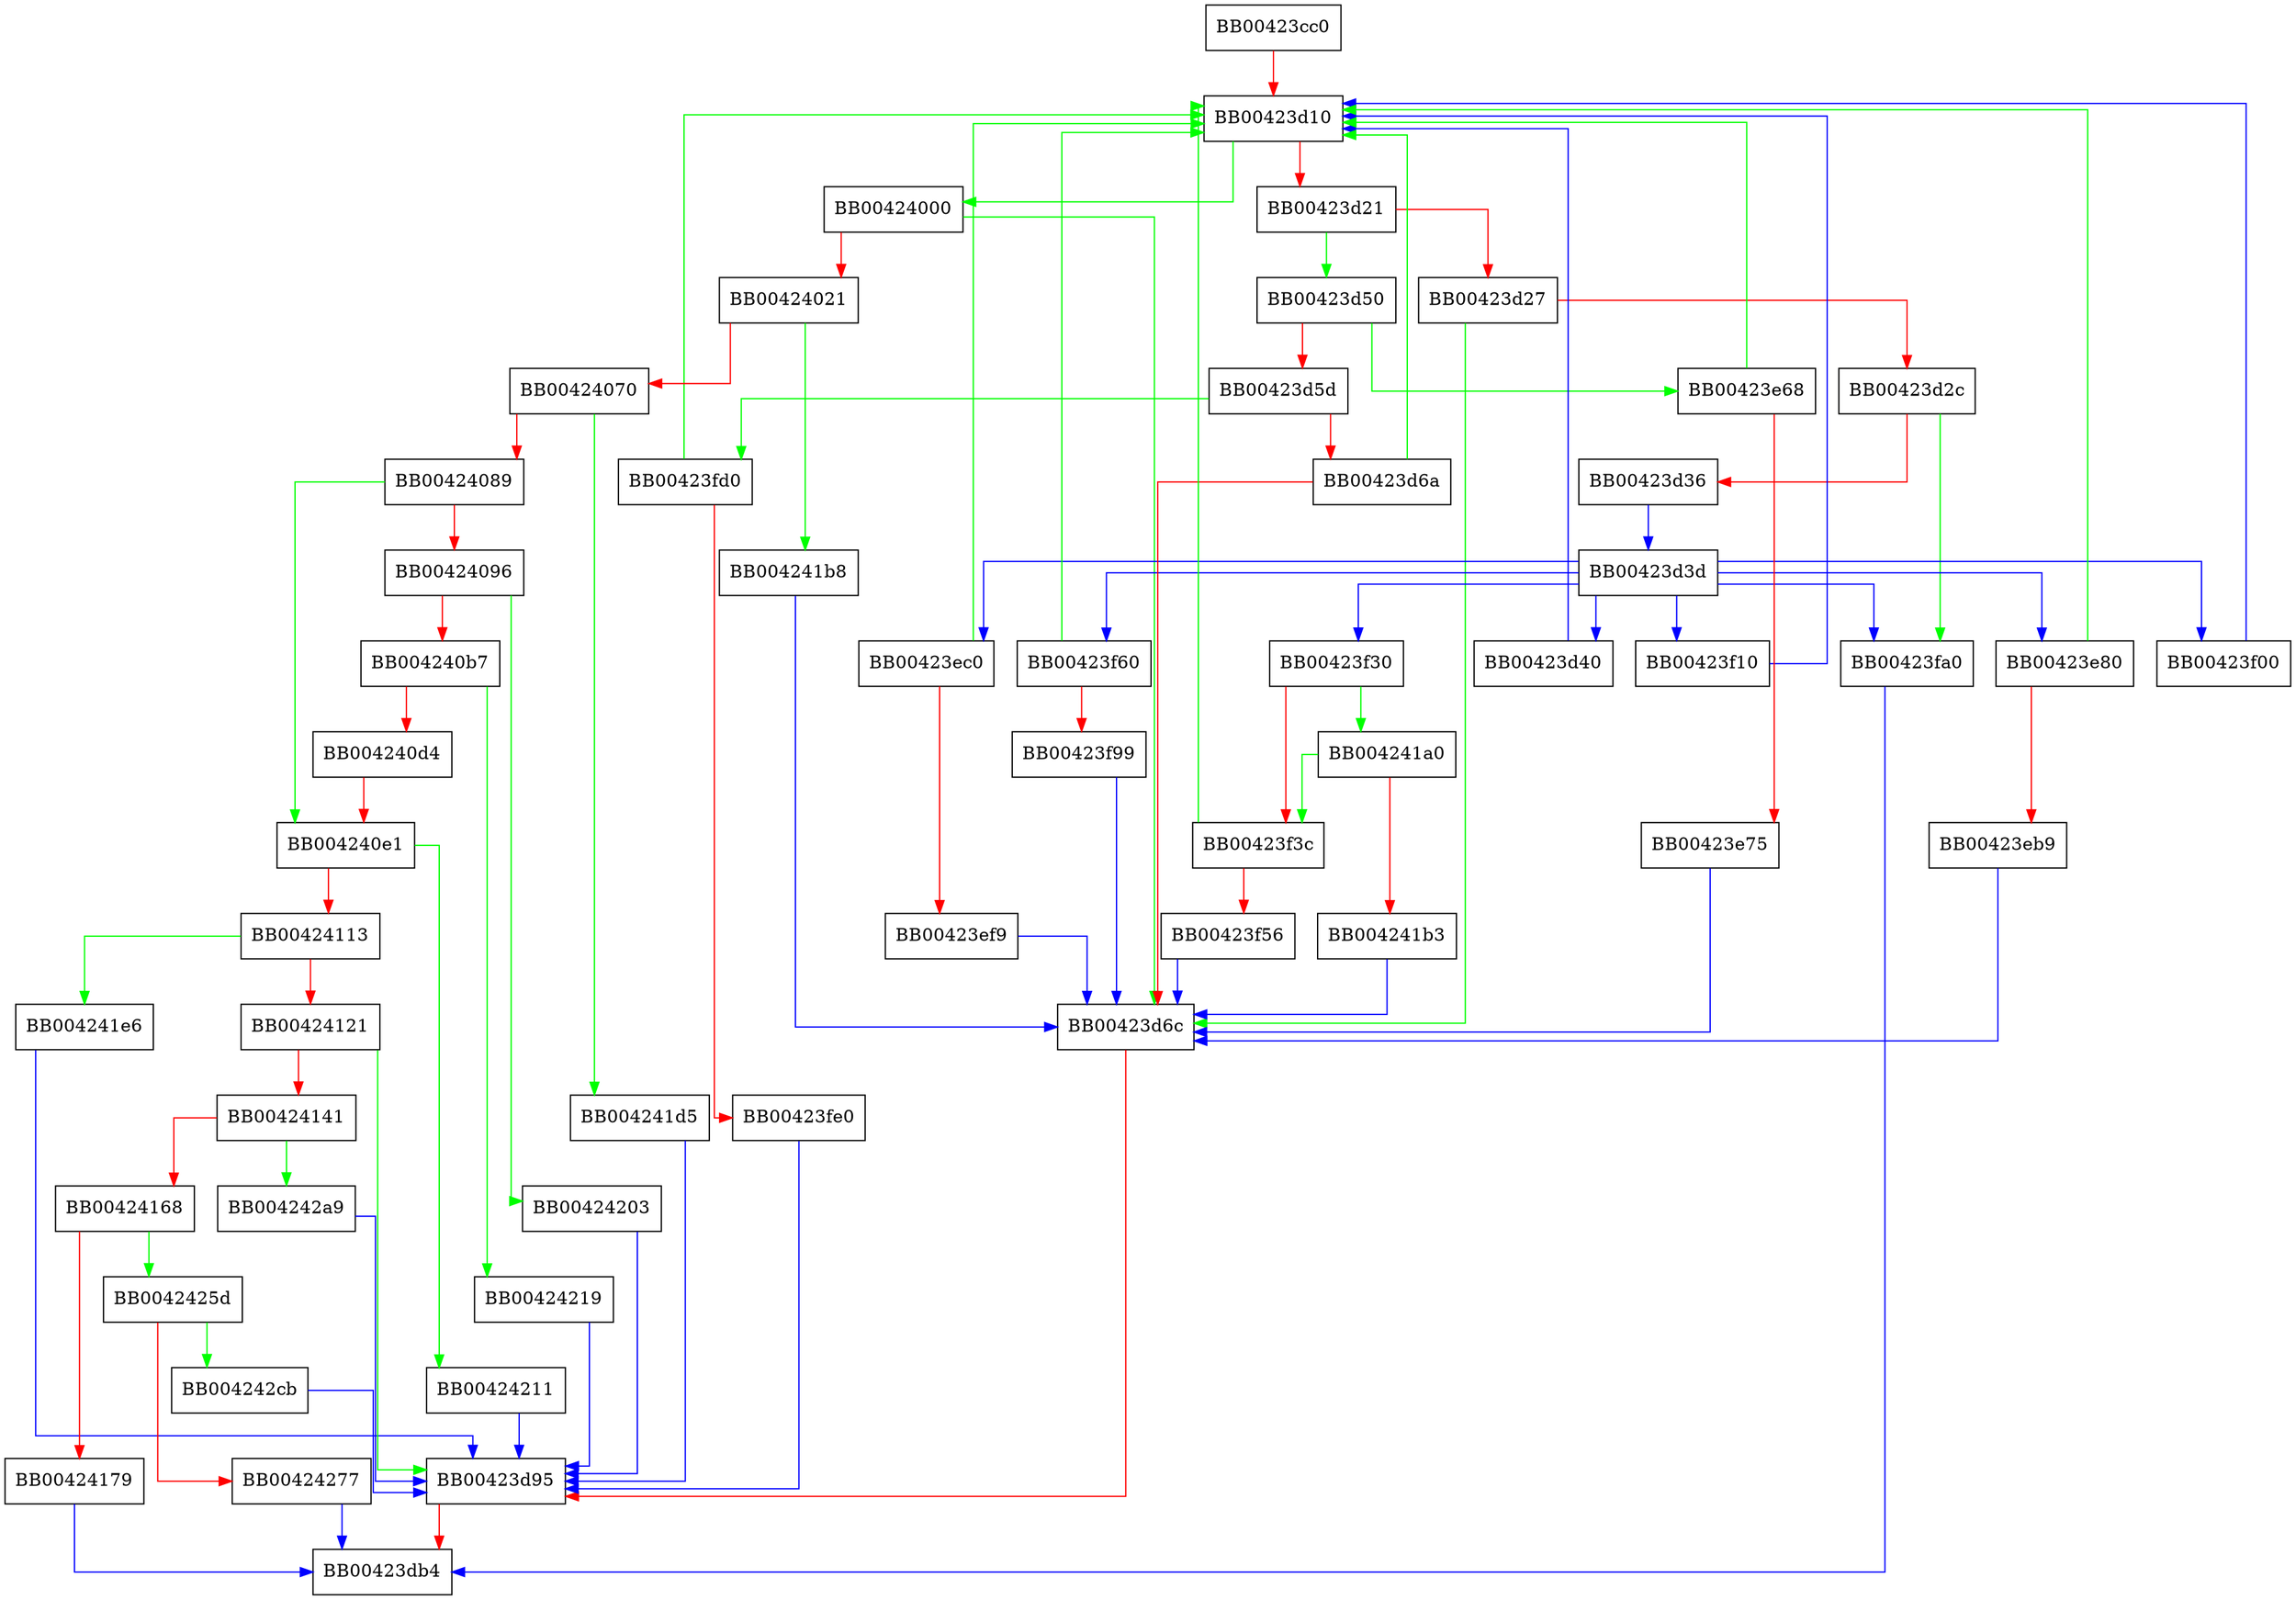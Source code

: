 digraph kdf_main {
  node [shape="box"];
  graph [splines=ortho];
  BB00423cc0 -> BB00423d10 [color="red"];
  BB00423d10 -> BB00424000 [color="green"];
  BB00423d10 -> BB00423d21 [color="red"];
  BB00423d21 -> BB00423d50 [color="green"];
  BB00423d21 -> BB00423d27 [color="red"];
  BB00423d27 -> BB00423d6c [color="green"];
  BB00423d27 -> BB00423d2c [color="red"];
  BB00423d2c -> BB00423fa0 [color="green"];
  BB00423d2c -> BB00423d36 [color="red"];
  BB00423d36 -> BB00423d3d [color="blue"];
  BB00423d3d -> BB00423fa0 [color="blue"];
  BB00423d3d -> BB00423f30 [color="blue"];
  BB00423d3d -> BB00423d40 [color="blue"];
  BB00423d3d -> BB00423f10 [color="blue"];
  BB00423d3d -> BB00423f00 [color="blue"];
  BB00423d3d -> BB00423ec0 [color="blue"];
  BB00423d3d -> BB00423e80 [color="blue"];
  BB00423d3d -> BB00423f60 [color="blue"];
  BB00423d40 -> BB00423d10 [color="blue"];
  BB00423d50 -> BB00423e68 [color="green"];
  BB00423d50 -> BB00423d5d [color="red"];
  BB00423d5d -> BB00423fd0 [color="green"];
  BB00423d5d -> BB00423d6a [color="red"];
  BB00423d6a -> BB00423d10 [color="green"];
  BB00423d6a -> BB00423d6c [color="red"];
  BB00423d6c -> BB00423d95 [color="red"];
  BB00423d95 -> BB00423db4 [color="red"];
  BB00423e68 -> BB00423d10 [color="green"];
  BB00423e68 -> BB00423e75 [color="red"];
  BB00423e75 -> BB00423d6c [color="blue"];
  BB00423e80 -> BB00423d10 [color="green"];
  BB00423e80 -> BB00423eb9 [color="red"];
  BB00423eb9 -> BB00423d6c [color="blue"];
  BB00423ec0 -> BB00423d10 [color="green"];
  BB00423ec0 -> BB00423ef9 [color="red"];
  BB00423ef9 -> BB00423d6c [color="blue"];
  BB00423f00 -> BB00423d10 [color="blue"];
  BB00423f10 -> BB00423d10 [color="blue"];
  BB00423f30 -> BB004241a0 [color="green"];
  BB00423f30 -> BB00423f3c [color="red"];
  BB00423f3c -> BB00423d10 [color="green"];
  BB00423f3c -> BB00423f56 [color="red"];
  BB00423f56 -> BB00423d6c [color="blue"];
  BB00423f60 -> BB00423d10 [color="green"];
  BB00423f60 -> BB00423f99 [color="red"];
  BB00423f99 -> BB00423d6c [color="blue"];
  BB00423fa0 -> BB00423db4 [color="blue"];
  BB00423fd0 -> BB00423d10 [color="green"];
  BB00423fd0 -> BB00423fe0 [color="red"];
  BB00423fe0 -> BB00423d95 [color="blue"];
  BB00424000 -> BB00423d6c [color="green"];
  BB00424000 -> BB00424021 [color="red"];
  BB00424021 -> BB004241b8 [color="green"];
  BB00424021 -> BB00424070 [color="red"];
  BB00424070 -> BB004241d5 [color="green"];
  BB00424070 -> BB00424089 [color="red"];
  BB00424089 -> BB004240e1 [color="green"];
  BB00424089 -> BB00424096 [color="red"];
  BB00424096 -> BB00424203 [color="green"];
  BB00424096 -> BB004240b7 [color="red"];
  BB004240b7 -> BB00424219 [color="green"];
  BB004240b7 -> BB004240d4 [color="red"];
  BB004240d4 -> BB004240e1 [color="red"];
  BB004240e1 -> BB00424211 [color="green"];
  BB004240e1 -> BB00424113 [color="red"];
  BB00424113 -> BB004241e6 [color="green"];
  BB00424113 -> BB00424121 [color="red"];
  BB00424121 -> BB00423d95 [color="green"];
  BB00424121 -> BB00424141 [color="red"];
  BB00424141 -> BB004242a9 [color="green"];
  BB00424141 -> BB00424168 [color="red"];
  BB00424168 -> BB0042425d [color="green"];
  BB00424168 -> BB00424179 [color="red"];
  BB00424179 -> BB00423db4 [color="blue"];
  BB004241a0 -> BB00423f3c [color="green"];
  BB004241a0 -> BB004241b3 [color="red"];
  BB004241b3 -> BB00423d6c [color="blue"];
  BB004241b8 -> BB00423d6c [color="blue"];
  BB004241d5 -> BB00423d95 [color="blue"];
  BB004241e6 -> BB00423d95 [color="blue"];
  BB00424203 -> BB00423d95 [color="blue"];
  BB00424211 -> BB00423d95 [color="blue"];
  BB00424219 -> BB00423d95 [color="blue"];
  BB0042425d -> BB004242cb [color="green"];
  BB0042425d -> BB00424277 [color="red"];
  BB00424277 -> BB00423db4 [color="blue"];
  BB004242a9 -> BB00423d95 [color="blue"];
  BB004242cb -> BB00423d95 [color="blue"];
}